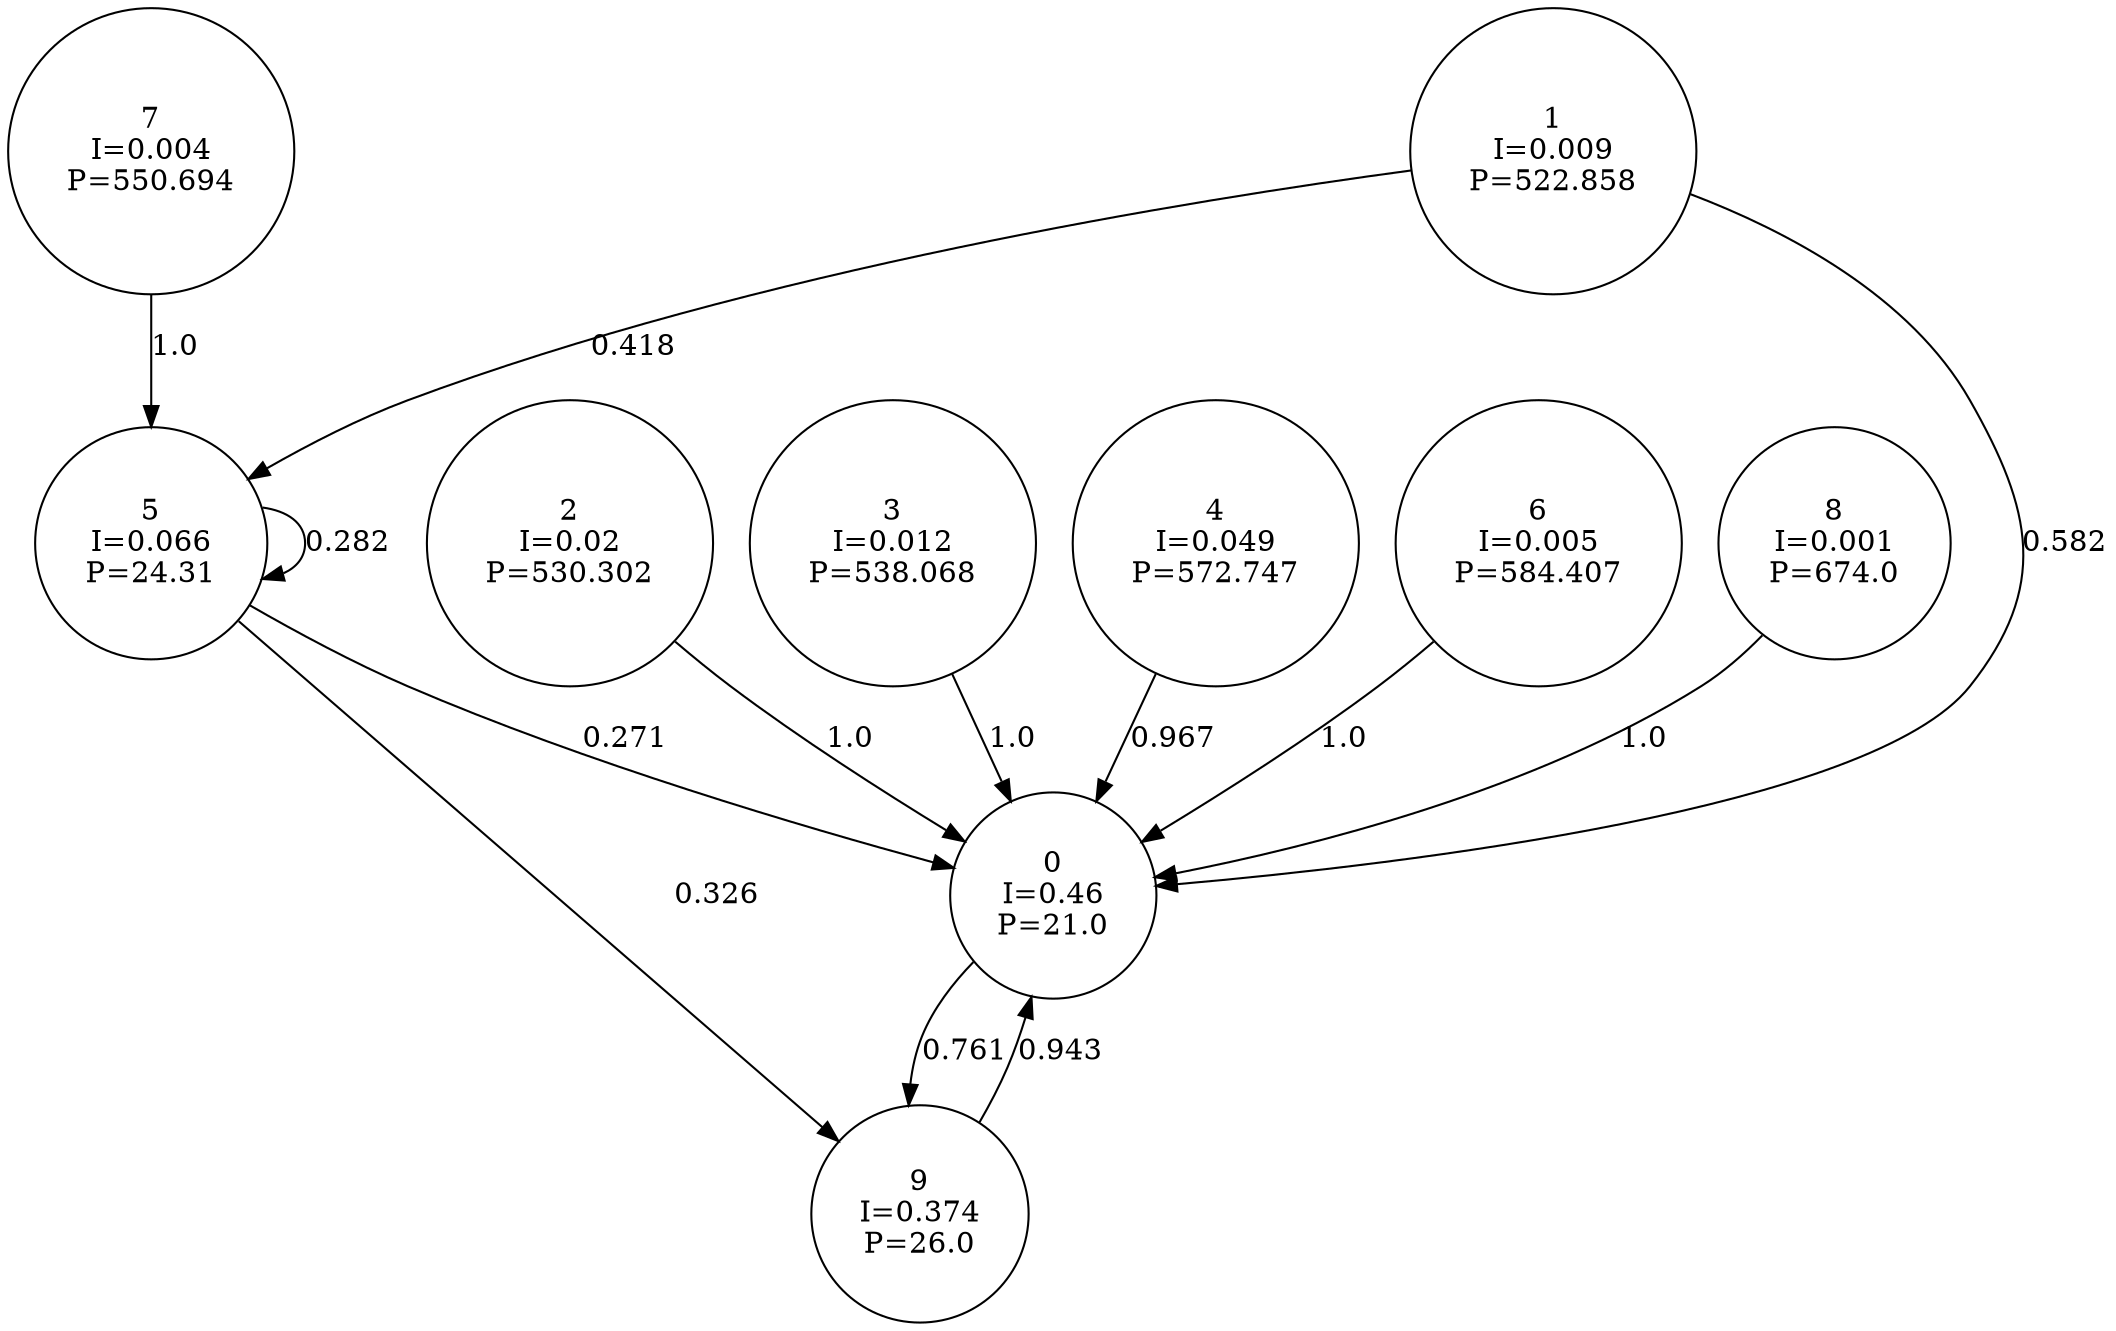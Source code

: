 digraph a {
0 [shape=circle, label="0\nI=0.46\nP=21.0"];
	0 -> 9 [label="0.761"];
1 [shape=circle, label="1\nI=0.009\nP=522.858"];
	1 -> 0 [label="0.582"];
	1 -> 5 [label="0.418"];
2 [shape=circle, label="2\nI=0.02\nP=530.302"];
	2 -> 0 [label="1.0"];
3 [shape=circle, label="3\nI=0.012\nP=538.068"];
	3 -> 0 [label="1.0"];
4 [shape=circle, label="4\nI=0.049\nP=572.747"];
	4 -> 0 [label="0.967"];
5 [shape=circle, label="5\nI=0.066\nP=24.31"];
	5 -> 0 [label="0.271"];
	5 -> 5 [label="0.282"];
	5 -> 9 [label="0.326"];
6 [shape=circle, label="6\nI=0.005\nP=584.407"];
	6 -> 0 [label="1.0"];
7 [shape=circle, label="7\nI=0.004\nP=550.694"];
	7 -> 5 [label="1.0"];
8 [shape=circle, label="8\nI=0.001\nP=674.0"];
	8 -> 0 [label="1.0"];
9 [shape=circle, label="9\nI=0.374\nP=26.0"];
	9 -> 0 [label="0.943"];
}